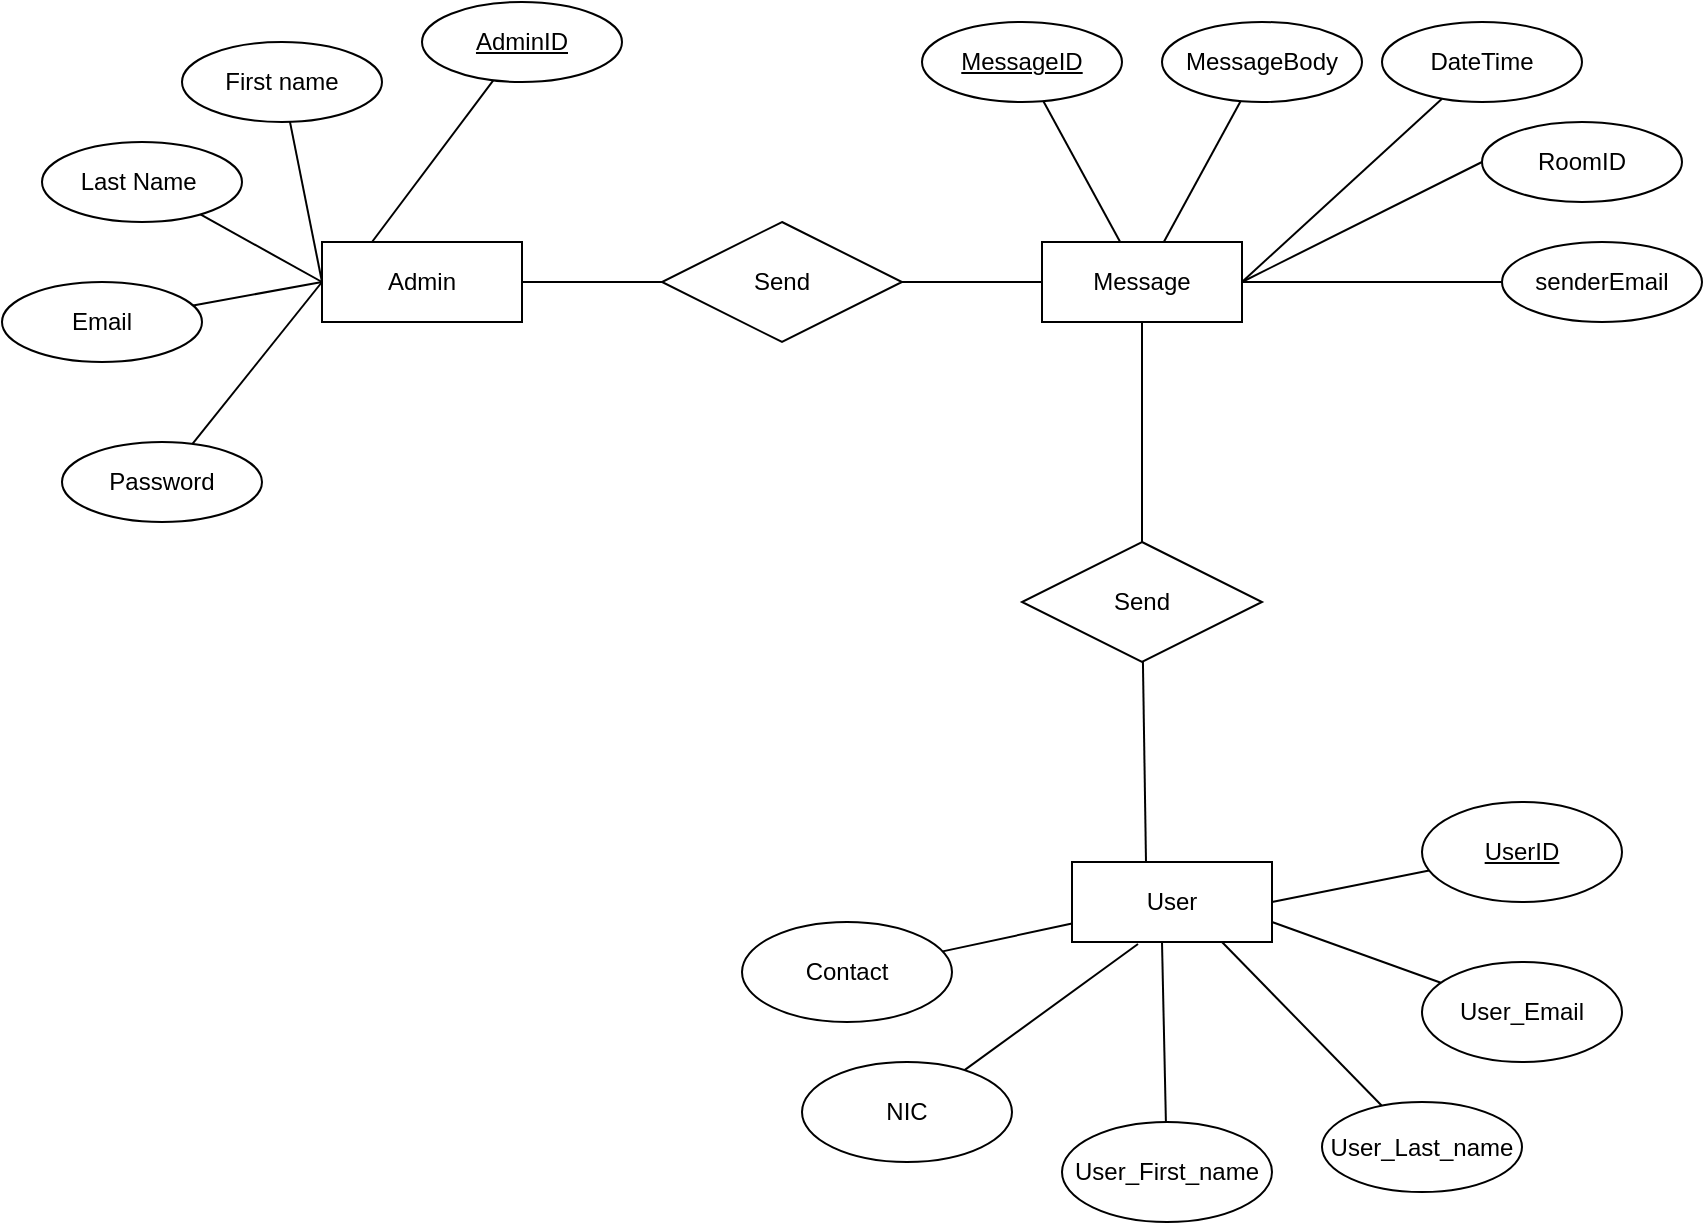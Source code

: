 <mxfile version="18.0.2" type="device"><diagram id="d2tdoORK5018edvyFw4s" name="Page-1"><mxGraphModel dx="982" dy="632" grid="1" gridSize="10" guides="0" tooltips="1" connect="1" arrows="1" fold="1" page="1" pageScale="1" pageWidth="850" pageHeight="1100" math="0" shadow="0"><root><mxCell id="0"/><mxCell id="1" parent="0"/><mxCell id="IFqxtmeL7L9lnpnaO6BO-40" style="edgeStyle=none;rounded=0;orthogonalLoop=1;jettySize=auto;html=1;entryX=0;entryY=0.5;entryDx=0;entryDy=0;endArrow=none;endFill=0;" parent="1" source="IFqxtmeL7L9lnpnaO6BO-1" target="IFqxtmeL7L9lnpnaO6BO-39" edge="1"><mxGeometry relative="1" as="geometry"/></mxCell><mxCell id="IFqxtmeL7L9lnpnaO6BO-1" value="Admin" style="whiteSpace=wrap;html=1;align=center;" parent="1" vertex="1"><mxGeometry x="180" y="140" width="100" height="40" as="geometry"/></mxCell><mxCell id="IFqxtmeL7L9lnpnaO6BO-13" style="edgeStyle=none;rounded=0;orthogonalLoop=1;jettySize=auto;html=1;entryX=0.25;entryY=0;entryDx=0;entryDy=0;endArrow=none;endFill=0;" parent="1" source="IFqxtmeL7L9lnpnaO6BO-2" target="IFqxtmeL7L9lnpnaO6BO-1" edge="1"><mxGeometry relative="1" as="geometry"/></mxCell><mxCell id="IFqxtmeL7L9lnpnaO6BO-2" value="AdminID" style="ellipse;whiteSpace=wrap;html=1;align=center;fontStyle=4;" parent="1" vertex="1"><mxGeometry x="230" y="20" width="100" height="40" as="geometry"/></mxCell><mxCell id="IFqxtmeL7L9lnpnaO6BO-11" style="edgeStyle=none;rounded=0;orthogonalLoop=1;jettySize=auto;html=1;entryX=0;entryY=0.5;entryDx=0;entryDy=0;endArrow=none;endFill=0;" parent="1" source="IFqxtmeL7L9lnpnaO6BO-3" target="IFqxtmeL7L9lnpnaO6BO-1" edge="1"><mxGeometry relative="1" as="geometry"/></mxCell><mxCell id="IFqxtmeL7L9lnpnaO6BO-3" value="Last Name&amp;nbsp;" style="ellipse;whiteSpace=wrap;html=1;align=center;" parent="1" vertex="1"><mxGeometry x="40" y="90" width="100" height="40" as="geometry"/></mxCell><mxCell id="IFqxtmeL7L9lnpnaO6BO-12" style="edgeStyle=none;rounded=0;orthogonalLoop=1;jettySize=auto;html=1;endArrow=none;endFill=0;" parent="1" source="IFqxtmeL7L9lnpnaO6BO-4" edge="1"><mxGeometry relative="1" as="geometry"><mxPoint x="180" y="160" as="targetPoint"/></mxGeometry></mxCell><mxCell id="IFqxtmeL7L9lnpnaO6BO-4" value="First name" style="ellipse;whiteSpace=wrap;html=1;align=center;" parent="1" vertex="1"><mxGeometry x="110" y="40" width="100" height="40" as="geometry"/></mxCell><mxCell id="IFqxtmeL7L9lnpnaO6BO-10" style="rounded=0;orthogonalLoop=1;jettySize=auto;html=1;entryX=0;entryY=0.5;entryDx=0;entryDy=0;endArrow=none;endFill=0;" parent="1" source="IFqxtmeL7L9lnpnaO6BO-5" target="IFqxtmeL7L9lnpnaO6BO-1" edge="1"><mxGeometry relative="1" as="geometry"/></mxCell><mxCell id="IFqxtmeL7L9lnpnaO6BO-5" value="Email" style="ellipse;whiteSpace=wrap;html=1;align=center;" parent="1" vertex="1"><mxGeometry x="20" y="160" width="100" height="40" as="geometry"/></mxCell><mxCell id="IFqxtmeL7L9lnpnaO6BO-15" style="edgeStyle=none;rounded=0;orthogonalLoop=1;jettySize=auto;html=1;endArrow=none;endFill=0;" parent="1" source="IFqxtmeL7L9lnpnaO6BO-6" edge="1"><mxGeometry relative="1" as="geometry"><mxPoint x="180" y="160" as="targetPoint"/></mxGeometry></mxCell><mxCell id="IFqxtmeL7L9lnpnaO6BO-6" value="Password&lt;br&gt;" style="ellipse;whiteSpace=wrap;html=1;align=center;" parent="1" vertex="1"><mxGeometry x="50" y="240" width="100" height="40" as="geometry"/></mxCell><mxCell id="IFqxtmeL7L9lnpnaO6BO-29" style="edgeStyle=none;rounded=0;orthogonalLoop=1;jettySize=auto;html=1;entryX=0;entryY=0.5;entryDx=0;entryDy=0;endArrow=none;endFill=0;exitX=1;exitY=0.5;exitDx=0;exitDy=0;" parent="1" source="IFqxtmeL7L9lnpnaO6BO-8" target="KYzUvCOHTHk_HEy5ZfEX-1" edge="1"><mxGeometry relative="1" as="geometry"><mxPoint x="740" y="170" as="targetPoint"/></mxGeometry></mxCell><mxCell id="IFqxtmeL7L9lnpnaO6BO-30" style="edgeStyle=none;rounded=0;orthogonalLoop=1;jettySize=auto;html=1;endArrow=none;endFill=0;" parent="1" source="IFqxtmeL7L9lnpnaO6BO-8" edge="1"><mxGeometry relative="1" as="geometry"><mxPoint x="770" y="160" as="targetPoint"/></mxGeometry></mxCell><mxCell id="IFqxtmeL7L9lnpnaO6BO-8" value="Message" style="whiteSpace=wrap;html=1;align=center;" parent="1" vertex="1"><mxGeometry x="540" y="140" width="100" height="40" as="geometry"/></mxCell><mxCell id="IFqxtmeL7L9lnpnaO6BO-20" style="edgeStyle=none;rounded=0;orthogonalLoop=1;jettySize=auto;html=1;endArrow=none;endFill=0;" parent="1" source="IFqxtmeL7L9lnpnaO6BO-16" target="IFqxtmeL7L9lnpnaO6BO-8" edge="1"><mxGeometry relative="1" as="geometry"/></mxCell><mxCell id="IFqxtmeL7L9lnpnaO6BO-16" value="MessageID" style="ellipse;whiteSpace=wrap;html=1;align=center;fontStyle=4;" parent="1" vertex="1"><mxGeometry x="480" y="30" width="100" height="40" as="geometry"/></mxCell><mxCell id="IFqxtmeL7L9lnpnaO6BO-22" style="edgeStyle=none;rounded=0;orthogonalLoop=1;jettySize=auto;html=1;entryX=1;entryY=0.5;entryDx=0;entryDy=0;endArrow=none;endFill=0;" parent="1" source="IFqxtmeL7L9lnpnaO6BO-17" target="IFqxtmeL7L9lnpnaO6BO-8" edge="1"><mxGeometry relative="1" as="geometry"/></mxCell><mxCell id="IFqxtmeL7L9lnpnaO6BO-17" value="DateTime" style="ellipse;whiteSpace=wrap;html=1;align=center;" parent="1" vertex="1"><mxGeometry x="710" y="30" width="100" height="40" as="geometry"/></mxCell><mxCell id="IFqxtmeL7L9lnpnaO6BO-21" style="edgeStyle=none;rounded=0;orthogonalLoop=1;jettySize=auto;html=1;endArrow=none;endFill=0;" parent="1" source="IFqxtmeL7L9lnpnaO6BO-18" target="IFqxtmeL7L9lnpnaO6BO-8" edge="1"><mxGeometry relative="1" as="geometry"/></mxCell><mxCell id="IFqxtmeL7L9lnpnaO6BO-18" value="MessageBody" style="ellipse;whiteSpace=wrap;html=1;align=center;" parent="1" vertex="1"><mxGeometry x="600" y="30" width="100" height="40" as="geometry"/></mxCell><mxCell id="lej0jwKVhH-pp6Cye0Vc-3" value="" style="edgeStyle=none;rounded=0;orthogonalLoop=1;jettySize=auto;html=1;endArrow=none;endFill=0;" parent="1" source="IFqxtmeL7L9lnpnaO6BO-26" target="lej0jwKVhH-pp6Cye0Vc-1" edge="1"><mxGeometry relative="1" as="geometry"/></mxCell><mxCell id="IFqxtmeL7L9lnpnaO6BO-26" value="User" style="whiteSpace=wrap;html=1;align=center;" parent="1" vertex="1"><mxGeometry x="555" y="450" width="100" height="40" as="geometry"/></mxCell><mxCell id="IFqxtmeL7L9lnpnaO6BO-38" style="edgeStyle=none;rounded=0;orthogonalLoop=1;jettySize=auto;html=1;entryX=1;entryY=0.5;entryDx=0;entryDy=0;endArrow=none;endFill=0;" parent="1" source="IFqxtmeL7L9lnpnaO6BO-31" target="IFqxtmeL7L9lnpnaO6BO-26" edge="1"><mxGeometry relative="1" as="geometry"/></mxCell><mxCell id="IFqxtmeL7L9lnpnaO6BO-31" value="UserID" style="ellipse;whiteSpace=wrap;html=1;align=center;fontStyle=4;" parent="1" vertex="1"><mxGeometry x="730" y="420" width="100" height="50" as="geometry"/></mxCell><mxCell id="IFqxtmeL7L9lnpnaO6BO-35" style="edgeStyle=none;rounded=0;orthogonalLoop=1;jettySize=auto;html=1;endArrow=none;endFill=0;" parent="1" source="IFqxtmeL7L9lnpnaO6BO-32" edge="1"><mxGeometry relative="1" as="geometry"><mxPoint x="600" y="490" as="targetPoint"/></mxGeometry></mxCell><mxCell id="IFqxtmeL7L9lnpnaO6BO-32" value="User_First_name" style="ellipse;whiteSpace=wrap;html=1;align=center;" parent="1" vertex="1"><mxGeometry x="550" y="580" width="105" height="50" as="geometry"/></mxCell><mxCell id="IFqxtmeL7L9lnpnaO6BO-37" style="edgeStyle=none;rounded=0;orthogonalLoop=1;jettySize=auto;html=1;entryX=1;entryY=0.75;entryDx=0;entryDy=0;endArrow=none;endFill=0;" parent="1" source="IFqxtmeL7L9lnpnaO6BO-33" target="IFqxtmeL7L9lnpnaO6BO-26" edge="1"><mxGeometry relative="1" as="geometry"/></mxCell><mxCell id="IFqxtmeL7L9lnpnaO6BO-33" value="User_Email" style="ellipse;whiteSpace=wrap;html=1;align=center;" parent="1" vertex="1"><mxGeometry x="730" y="500" width="100" height="50" as="geometry"/></mxCell><mxCell id="IFqxtmeL7L9lnpnaO6BO-36" style="edgeStyle=none;rounded=0;orthogonalLoop=1;jettySize=auto;html=1;entryX=0.75;entryY=1;entryDx=0;entryDy=0;endArrow=none;endFill=0;" parent="1" source="IFqxtmeL7L9lnpnaO6BO-34" target="IFqxtmeL7L9lnpnaO6BO-26" edge="1"><mxGeometry relative="1" as="geometry"/></mxCell><mxCell id="IFqxtmeL7L9lnpnaO6BO-34" value="User_Last_name" style="ellipse;whiteSpace=wrap;html=1;align=center;" parent="1" vertex="1"><mxGeometry x="680" y="570" width="100" height="45" as="geometry"/></mxCell><mxCell id="IFqxtmeL7L9lnpnaO6BO-41" style="edgeStyle=none;rounded=0;orthogonalLoop=1;jettySize=auto;html=1;exitX=1;exitY=0.5;exitDx=0;exitDy=0;entryX=0;entryY=0.5;entryDx=0;entryDy=0;endArrow=none;endFill=0;" parent="1" source="IFqxtmeL7L9lnpnaO6BO-39" target="IFqxtmeL7L9lnpnaO6BO-8" edge="1"><mxGeometry relative="1" as="geometry"/></mxCell><mxCell id="IFqxtmeL7L9lnpnaO6BO-39" value="Send" style="shape=rhombus;perimeter=rhombusPerimeter;whiteSpace=wrap;html=1;align=center;" parent="1" vertex="1"><mxGeometry x="350" y="130" width="120" height="60" as="geometry"/></mxCell><mxCell id="IFqxtmeL7L9lnpnaO6BO-43" style="edgeStyle=none;rounded=0;orthogonalLoop=1;jettySize=auto;html=1;entryX=0.5;entryY=1;entryDx=0;entryDy=0;endArrow=none;endFill=0;" parent="1" source="IFqxtmeL7L9lnpnaO6BO-42" target="IFqxtmeL7L9lnpnaO6BO-8" edge="1"><mxGeometry relative="1" as="geometry"/></mxCell><mxCell id="IFqxtmeL7L9lnpnaO6BO-44" style="edgeStyle=none;rounded=0;orthogonalLoop=1;jettySize=auto;html=1;endArrow=none;endFill=0;entryX=0.37;entryY=0;entryDx=0;entryDy=0;entryPerimeter=0;" parent="1" source="IFqxtmeL7L9lnpnaO6BO-42" target="IFqxtmeL7L9lnpnaO6BO-26" edge="1"><mxGeometry relative="1" as="geometry"><mxPoint x="590" y="440" as="targetPoint"/></mxGeometry></mxCell><mxCell id="IFqxtmeL7L9lnpnaO6BO-42" value="Send" style="shape=rhombus;perimeter=rhombusPerimeter;whiteSpace=wrap;html=1;align=center;" parent="1" vertex="1"><mxGeometry x="530" y="290" width="120" height="60" as="geometry"/></mxCell><mxCell id="IFqxtmeL7L9lnpnaO6BO-46" style="edgeStyle=none;rounded=0;orthogonalLoop=1;jettySize=auto;html=1;entryX=0.33;entryY=1.025;entryDx=0;entryDy=0;entryPerimeter=0;endArrow=none;endFill=0;" parent="1" source="IFqxtmeL7L9lnpnaO6BO-45" target="IFqxtmeL7L9lnpnaO6BO-26" edge="1"><mxGeometry relative="1" as="geometry"/></mxCell><mxCell id="IFqxtmeL7L9lnpnaO6BO-45" value="NIC" style="ellipse;whiteSpace=wrap;html=1;align=center;" parent="1" vertex="1"><mxGeometry x="420" y="550" width="105" height="50" as="geometry"/></mxCell><mxCell id="lej0jwKVhH-pp6Cye0Vc-1" value="Contact" style="ellipse;whiteSpace=wrap;html=1;align=center;" parent="1" vertex="1"><mxGeometry x="390" y="480" width="105" height="50" as="geometry"/></mxCell><mxCell id="KYzUvCOHTHk_HEy5ZfEX-1" value="RoomID" style="ellipse;whiteSpace=wrap;html=1;align=center;" vertex="1" parent="1"><mxGeometry x="760" y="80" width="100" height="40" as="geometry"/></mxCell><mxCell id="KYzUvCOHTHk_HEy5ZfEX-3" value="senderEmail" style="ellipse;whiteSpace=wrap;html=1;align=center;" vertex="1" parent="1"><mxGeometry x="770" y="140" width="100" height="40" as="geometry"/></mxCell></root></mxGraphModel></diagram></mxfile>